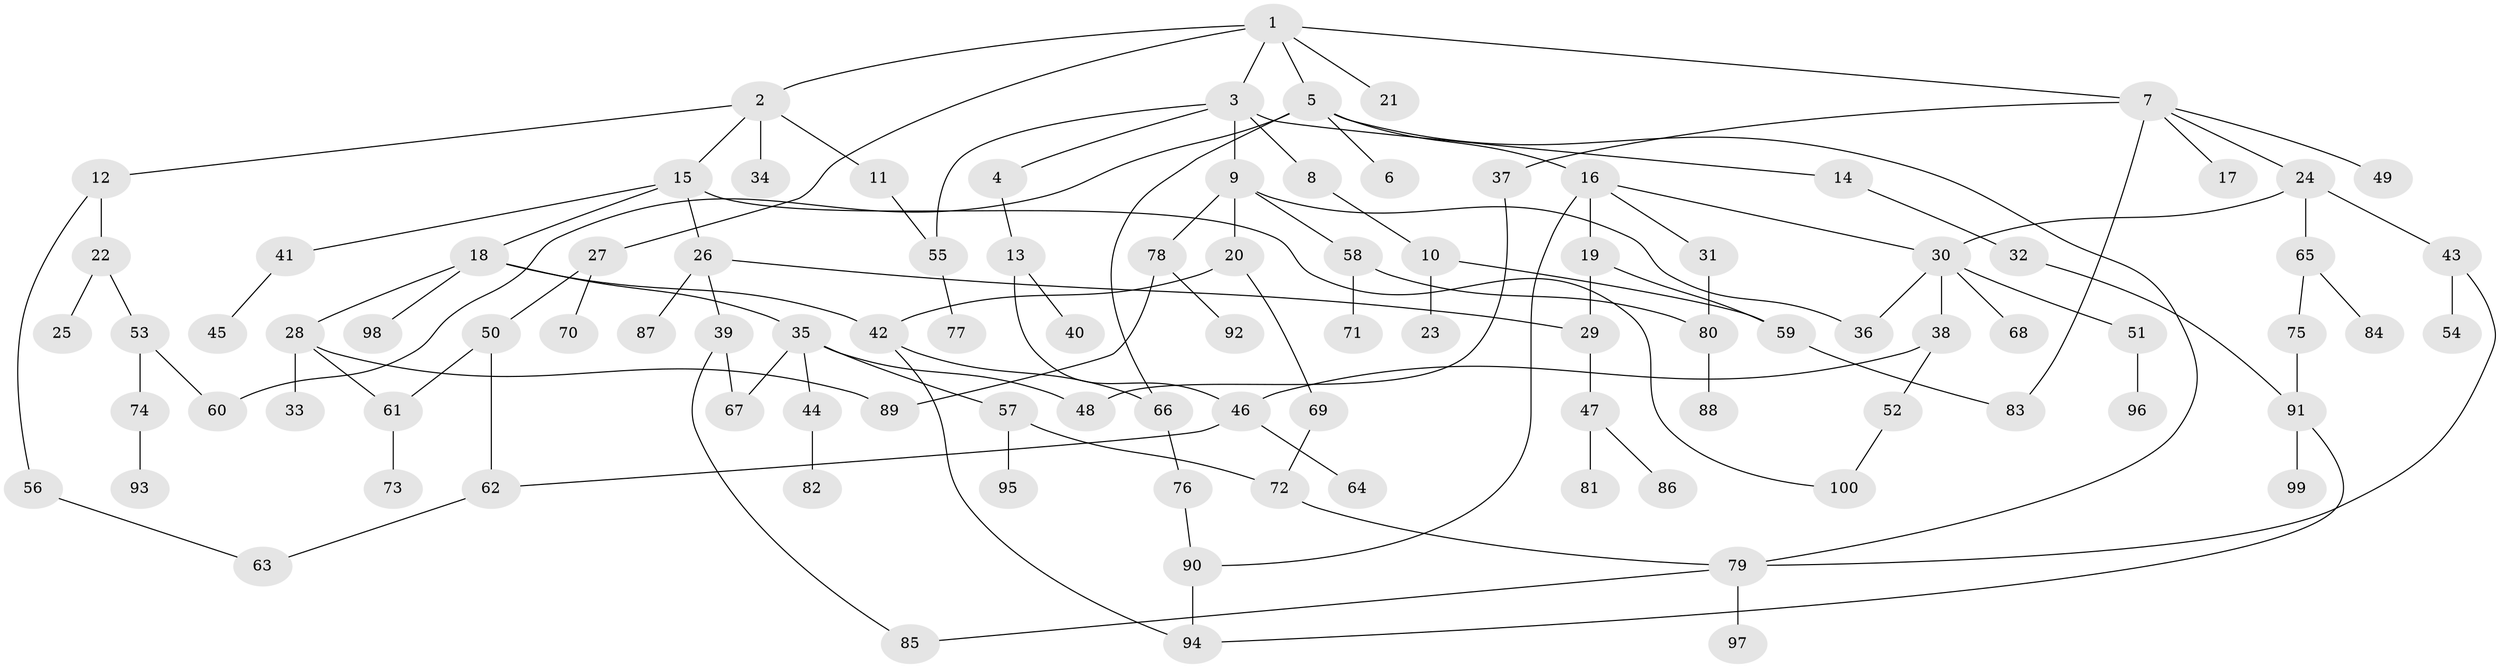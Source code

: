 // Generated by graph-tools (version 1.1) at 2025/38/02/21/25 10:38:51]
// undirected, 100 vertices, 125 edges
graph export_dot {
graph [start="1"]
  node [color=gray90,style=filled];
  1;
  2;
  3;
  4;
  5;
  6;
  7;
  8;
  9;
  10;
  11;
  12;
  13;
  14;
  15;
  16;
  17;
  18;
  19;
  20;
  21;
  22;
  23;
  24;
  25;
  26;
  27;
  28;
  29;
  30;
  31;
  32;
  33;
  34;
  35;
  36;
  37;
  38;
  39;
  40;
  41;
  42;
  43;
  44;
  45;
  46;
  47;
  48;
  49;
  50;
  51;
  52;
  53;
  54;
  55;
  56;
  57;
  58;
  59;
  60;
  61;
  62;
  63;
  64;
  65;
  66;
  67;
  68;
  69;
  70;
  71;
  72;
  73;
  74;
  75;
  76;
  77;
  78;
  79;
  80;
  81;
  82;
  83;
  84;
  85;
  86;
  87;
  88;
  89;
  90;
  91;
  92;
  93;
  94;
  95;
  96;
  97;
  98;
  99;
  100;
  1 -- 2;
  1 -- 3;
  1 -- 5;
  1 -- 7;
  1 -- 21;
  1 -- 27;
  2 -- 11;
  2 -- 12;
  2 -- 15;
  2 -- 34;
  3 -- 4;
  3 -- 8;
  3 -- 9;
  3 -- 14;
  3 -- 55;
  4 -- 13;
  5 -- 6;
  5 -- 16;
  5 -- 79;
  5 -- 60;
  5 -- 66;
  7 -- 17;
  7 -- 24;
  7 -- 37;
  7 -- 49;
  7 -- 83;
  8 -- 10;
  9 -- 20;
  9 -- 36;
  9 -- 58;
  9 -- 78;
  10 -- 23;
  10 -- 59;
  11 -- 55;
  12 -- 22;
  12 -- 56;
  13 -- 40;
  13 -- 46;
  14 -- 32;
  15 -- 18;
  15 -- 26;
  15 -- 41;
  15 -- 100;
  16 -- 19;
  16 -- 30;
  16 -- 31;
  16 -- 90;
  18 -- 28;
  18 -- 35;
  18 -- 42;
  18 -- 98;
  19 -- 29;
  19 -- 59;
  20 -- 69;
  20 -- 42;
  22 -- 25;
  22 -- 53;
  24 -- 43;
  24 -- 65;
  24 -- 30;
  26 -- 39;
  26 -- 87;
  26 -- 29;
  27 -- 50;
  27 -- 70;
  28 -- 33;
  28 -- 61;
  28 -- 89;
  29 -- 47;
  30 -- 38;
  30 -- 51;
  30 -- 68;
  30 -- 36;
  31 -- 80;
  32 -- 91;
  35 -- 44;
  35 -- 48;
  35 -- 57;
  35 -- 67;
  37 -- 48;
  38 -- 52;
  38 -- 46;
  39 -- 85;
  39 -- 67;
  41 -- 45;
  42 -- 66;
  42 -- 94;
  43 -- 54;
  43 -- 79;
  44 -- 82;
  46 -- 62;
  46 -- 64;
  47 -- 81;
  47 -- 86;
  50 -- 62;
  50 -- 61;
  51 -- 96;
  52 -- 100;
  53 -- 60;
  53 -- 74;
  55 -- 77;
  56 -- 63;
  57 -- 95;
  57 -- 72;
  58 -- 71;
  58 -- 80;
  59 -- 83;
  61 -- 73;
  62 -- 63;
  65 -- 75;
  65 -- 84;
  66 -- 76;
  69 -- 72;
  72 -- 79;
  74 -- 93;
  75 -- 91;
  76 -- 90;
  78 -- 92;
  78 -- 89;
  79 -- 85;
  79 -- 97;
  80 -- 88;
  90 -- 94;
  91 -- 94;
  91 -- 99;
}
